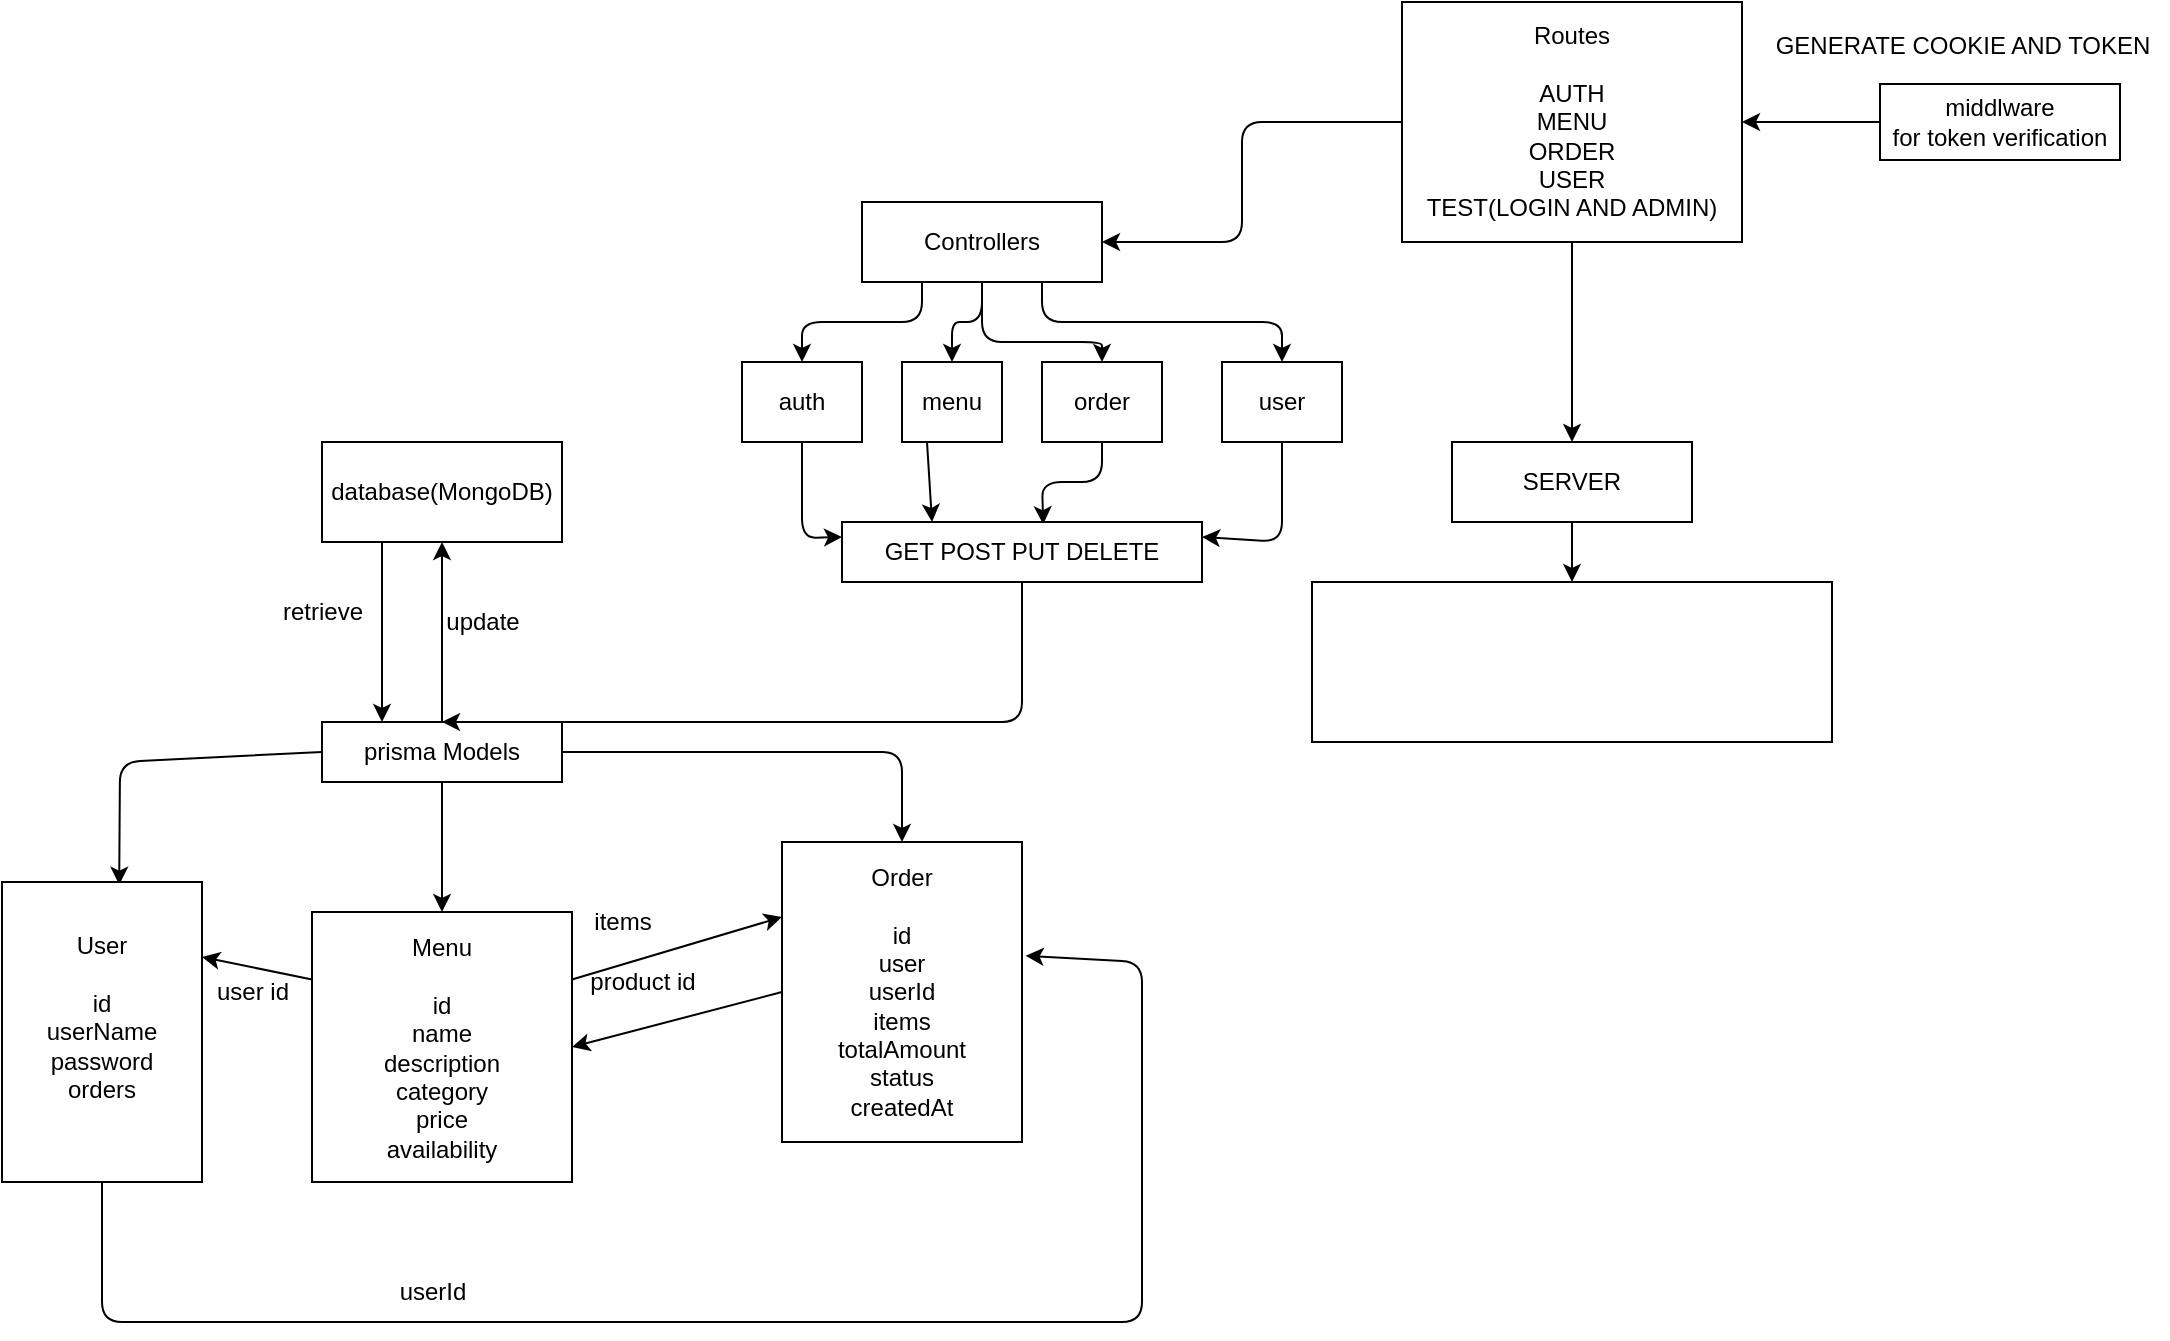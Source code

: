 <mxfile>
    <diagram id="LSWEQTce2S4gwZQfq2mM" name="Page-1">
        <mxGraphModel dx="1012" dy="840" grid="1" gridSize="1" guides="1" tooltips="1" connect="1" arrows="1" fold="1" page="0" pageScale="1" pageWidth="850" pageHeight="1100" background="none" math="0" shadow="0">
            <root>
                <mxCell id="0"/>
                <mxCell id="1" parent="0"/>
                <mxCell id="19" style="edgeStyle=none;html=1;exitX=0.5;exitY=1;exitDx=0;exitDy=0;entryX=1.015;entryY=0.379;entryDx=0;entryDy=0;entryPerimeter=0;" parent="1" source="8" target="4" edge="1">
                    <mxGeometry relative="1" as="geometry">
                        <Array as="points">
                            <mxPoint x="100" y="630"/>
                            <mxPoint x="620" y="630"/>
                            <mxPoint x="620" y="450"/>
                        </Array>
                    </mxGeometry>
                </mxCell>
                <mxCell id="9" style="edgeStyle=none;html=1;exitX=0;exitY=0.5;exitDx=0;exitDy=0;entryX=0.586;entryY=0.009;entryDx=0;entryDy=0;entryPerimeter=0;" parent="1" source="3" target="8" edge="1">
                    <mxGeometry relative="1" as="geometry">
                        <Array as="points">
                            <mxPoint x="109" y="350"/>
                        </Array>
                    </mxGeometry>
                </mxCell>
                <mxCell id="10" style="edgeStyle=none;html=1;exitX=1;exitY=0.5;exitDx=0;exitDy=0;entryX=0.5;entryY=0;entryDx=0;entryDy=0;" parent="1" source="3" target="4" edge="1">
                    <mxGeometry relative="1" as="geometry">
                        <Array as="points">
                            <mxPoint x="500" y="345"/>
                        </Array>
                    </mxGeometry>
                </mxCell>
                <mxCell id="11" style="edgeStyle=none;html=1;exitX=0.5;exitY=1;exitDx=0;exitDy=0;" parent="1" source="3" target="5" edge="1">
                    <mxGeometry relative="1" as="geometry"/>
                </mxCell>
                <mxCell id="23" style="edgeStyle=none;html=1;exitX=0.5;exitY=0;exitDx=0;exitDy=0;entryX=0.5;entryY=1;entryDx=0;entryDy=0;" parent="1" source="3" target="22" edge="1">
                    <mxGeometry relative="1" as="geometry"/>
                </mxCell>
                <mxCell id="3" value="prisma Models" style="whiteSpace=wrap;html=1;" parent="1" vertex="1">
                    <mxGeometry x="210" y="330" width="120" height="30" as="geometry"/>
                </mxCell>
                <mxCell id="17" style="edgeStyle=none;html=1;exitX=0;exitY=0.5;exitDx=0;exitDy=0;entryX=1;entryY=0.5;entryDx=0;entryDy=0;" parent="1" source="4" target="5" edge="1">
                    <mxGeometry relative="1" as="geometry"/>
                </mxCell>
                <mxCell id="4" value="Order&lt;br&gt;&lt;br&gt;&lt;div&gt;&lt;div&gt;id&lt;/div&gt;&lt;div&gt;user&lt;/div&gt;&lt;div&gt;userId&lt;/div&gt;&lt;div&gt;items&lt;/div&gt;&lt;div&gt;totalAmount&lt;/div&gt;&lt;div&gt;status&lt;/div&gt;&lt;div&gt;createdAt&lt;br&gt;&lt;/div&gt;&lt;/div&gt;" style="whiteSpace=wrap;html=1;" parent="1" vertex="1">
                    <mxGeometry x="440" y="390" width="120" height="150" as="geometry"/>
                </mxCell>
                <mxCell id="13" style="edgeStyle=none;html=1;exitX=1;exitY=0.25;exitDx=0;exitDy=0;entryX=0;entryY=0.25;entryDx=0;entryDy=0;" parent="1" source="5" target="4" edge="1">
                    <mxGeometry relative="1" as="geometry"/>
                </mxCell>
                <mxCell id="14" style="edgeStyle=none;html=1;exitX=0;exitY=0.25;exitDx=0;exitDy=0;entryX=1;entryY=0.25;entryDx=0;entryDy=0;" parent="1" source="5" target="8" edge="1">
                    <mxGeometry relative="1" as="geometry"/>
                </mxCell>
                <mxCell id="5" value="Menu&lt;br&gt;&lt;br&gt;&lt;div&gt;id&lt;/div&gt;&lt;div&gt;name&lt;/div&gt;&lt;div&gt;description&lt;/div&gt;&lt;div&gt;category&lt;/div&gt;&lt;div&gt;price&lt;/div&gt;&lt;div&gt;availability&lt;/div&gt;" style="whiteSpace=wrap;html=1;" parent="1" vertex="1">
                    <mxGeometry x="205" y="425" width="130" height="135" as="geometry"/>
                </mxCell>
                <mxCell id="8" value="User&lt;br&gt;&lt;br&gt;&lt;div&gt;&lt;div&gt;id&lt;/div&gt;&lt;div&gt;userName&lt;/div&gt;&lt;div&gt;password&lt;/div&gt;&lt;div&gt;orders&lt;/div&gt;&lt;div&gt;&lt;br&gt;&lt;/div&gt;&lt;/div&gt;" style="whiteSpace=wrap;html=1;" parent="1" vertex="1">
                    <mxGeometry x="50" y="410" width="100" height="150" as="geometry"/>
                </mxCell>
                <mxCell id="15" value="user id" style="text;html=1;align=center;verticalAlign=middle;resizable=0;points=[];autosize=1;strokeColor=none;fillColor=none;" parent="1" vertex="1">
                    <mxGeometry x="145" y="450" width="60" height="30" as="geometry"/>
                </mxCell>
                <mxCell id="16" value="product id" style="text;html=1;align=center;verticalAlign=middle;resizable=0;points=[];autosize=1;strokeColor=none;fillColor=none;" parent="1" vertex="1">
                    <mxGeometry x="330" y="445" width="80" height="30" as="geometry"/>
                </mxCell>
                <mxCell id="18" value="items" style="text;html=1;align=center;verticalAlign=middle;resizable=0;points=[];autosize=1;strokeColor=none;fillColor=none;" parent="1" vertex="1">
                    <mxGeometry x="335" y="415" width="50" height="30" as="geometry"/>
                </mxCell>
                <mxCell id="20" value="userId" style="text;html=1;align=center;verticalAlign=middle;resizable=0;points=[];autosize=1;strokeColor=none;fillColor=none;" parent="1" vertex="1">
                    <mxGeometry x="235" y="600" width="60" height="30" as="geometry"/>
                </mxCell>
                <mxCell id="44" style="edgeStyle=none;html=1;exitX=0.25;exitY=1;exitDx=0;exitDy=0;entryX=0.25;entryY=0;entryDx=0;entryDy=0;" parent="1" source="22" target="3" edge="1">
                    <mxGeometry relative="1" as="geometry"/>
                </mxCell>
                <mxCell id="22" value="database(MongoDB)" style="whiteSpace=wrap;html=1;" parent="1" vertex="1">
                    <mxGeometry x="210" y="190" width="120" height="50" as="geometry"/>
                </mxCell>
                <mxCell id="32" style="edgeStyle=none;html=1;exitX=0.5;exitY=1;exitDx=0;exitDy=0;entryX=0.5;entryY=0;entryDx=0;entryDy=0;" parent="1" source="24" target="26" edge="1">
                    <mxGeometry relative="1" as="geometry">
                        <Array as="points">
                            <mxPoint x="540" y="130"/>
                            <mxPoint x="525" y="130"/>
                        </Array>
                    </mxGeometry>
                </mxCell>
                <mxCell id="33" style="edgeStyle=none;html=1;exitX=0.5;exitY=1;exitDx=0;exitDy=0;entryX=0.5;entryY=0;entryDx=0;entryDy=0;" parent="1" source="24" target="27" edge="1">
                    <mxGeometry relative="1" as="geometry">
                        <Array as="points">
                            <mxPoint x="540" y="140"/>
                            <mxPoint x="600" y="140"/>
                        </Array>
                    </mxGeometry>
                </mxCell>
                <mxCell id="34" style="edgeStyle=none;html=1;exitX=0.75;exitY=1;exitDx=0;exitDy=0;entryX=0.5;entryY=0;entryDx=0;entryDy=0;" parent="1" source="24" target="28" edge="1">
                    <mxGeometry relative="1" as="geometry">
                        <Array as="points">
                            <mxPoint x="570" y="130"/>
                            <mxPoint x="690" y="130"/>
                        </Array>
                    </mxGeometry>
                </mxCell>
                <mxCell id="35" style="edgeStyle=none;html=1;exitX=0.25;exitY=1;exitDx=0;exitDy=0;entryX=0.5;entryY=0;entryDx=0;entryDy=0;" parent="1" source="24" target="25" edge="1">
                    <mxGeometry relative="1" as="geometry">
                        <Array as="points">
                            <mxPoint x="510" y="130"/>
                            <mxPoint x="450" y="130"/>
                        </Array>
                    </mxGeometry>
                </mxCell>
                <mxCell id="24" value="Controllers" style="whiteSpace=wrap;html=1;" parent="1" vertex="1">
                    <mxGeometry x="480" y="70" width="120" height="40" as="geometry"/>
                </mxCell>
                <mxCell id="39" style="edgeStyle=none;html=1;exitX=0.5;exitY=1;exitDx=0;exitDy=0;entryX=0;entryY=0.25;entryDx=0;entryDy=0;" parent="1" source="25" target="37" edge="1">
                    <mxGeometry relative="1" as="geometry">
                        <Array as="points">
                            <mxPoint x="450" y="238"/>
                        </Array>
                    </mxGeometry>
                </mxCell>
                <mxCell id="25" value="auth" style="whiteSpace=wrap;html=1;" parent="1" vertex="1">
                    <mxGeometry x="420" y="150" width="60" height="40" as="geometry"/>
                </mxCell>
                <mxCell id="40" style="edgeStyle=none;html=1;exitX=0.25;exitY=1;exitDx=0;exitDy=0;entryX=0.25;entryY=0;entryDx=0;entryDy=0;" parent="1" source="26" target="37" edge="1">
                    <mxGeometry relative="1" as="geometry"/>
                </mxCell>
                <mxCell id="26" value="menu" style="whiteSpace=wrap;html=1;" parent="1" vertex="1">
                    <mxGeometry x="500" y="150" width="50" height="40" as="geometry"/>
                </mxCell>
                <mxCell id="41" style="edgeStyle=none;html=1;exitX=0.5;exitY=1;exitDx=0;exitDy=0;entryX=0.559;entryY=0.037;entryDx=0;entryDy=0;entryPerimeter=0;" parent="1" source="27" target="37" edge="1">
                    <mxGeometry relative="1" as="geometry">
                        <Array as="points">
                            <mxPoint x="600" y="210"/>
                            <mxPoint x="570" y="210"/>
                        </Array>
                    </mxGeometry>
                </mxCell>
                <mxCell id="27" value="order" style="whiteSpace=wrap;html=1;" parent="1" vertex="1">
                    <mxGeometry x="570" y="150" width="60" height="40" as="geometry"/>
                </mxCell>
                <mxCell id="42" style="edgeStyle=none;html=1;exitX=0.5;exitY=1;exitDx=0;exitDy=0;entryX=1;entryY=0.25;entryDx=0;entryDy=0;" parent="1" source="28" target="37" edge="1">
                    <mxGeometry relative="1" as="geometry">
                        <Array as="points">
                            <mxPoint x="690" y="240"/>
                        </Array>
                    </mxGeometry>
                </mxCell>
                <mxCell id="28" value="user" style="whiteSpace=wrap;html=1;" parent="1" vertex="1">
                    <mxGeometry x="660" y="150" width="60" height="40" as="geometry"/>
                </mxCell>
                <mxCell id="43" style="edgeStyle=none;html=1;exitX=0.5;exitY=1;exitDx=0;exitDy=0;entryX=0.5;entryY=0;entryDx=0;entryDy=0;" parent="1" source="37" target="3" edge="1">
                    <mxGeometry relative="1" as="geometry">
                        <Array as="points">
                            <mxPoint x="560" y="330"/>
                        </Array>
                    </mxGeometry>
                </mxCell>
                <mxCell id="37" value="&lt;span style=&quot;&quot;&gt;GET POST PUT DELETE&lt;/span&gt;" style="whiteSpace=wrap;html=1;" parent="1" vertex="1">
                    <mxGeometry x="470" y="230" width="180" height="30" as="geometry"/>
                </mxCell>
                <mxCell id="45" value="update" style="text;html=1;align=center;verticalAlign=middle;resizable=0;points=[];autosize=1;strokeColor=none;fillColor=none;" parent="1" vertex="1">
                    <mxGeometry x="260" y="265" width="60" height="30" as="geometry"/>
                </mxCell>
                <mxCell id="46" value="retrieve" style="text;html=1;align=center;verticalAlign=middle;resizable=0;points=[];autosize=1;strokeColor=none;fillColor=none;" parent="1" vertex="1">
                    <mxGeometry x="180" y="260" width="60" height="30" as="geometry"/>
                </mxCell>
                <mxCell id="48" style="edgeStyle=none;html=1;exitX=0;exitY=0.5;exitDx=0;exitDy=0;entryX=1;entryY=0.5;entryDx=0;entryDy=0;" parent="1" source="47" target="24" edge="1">
                    <mxGeometry relative="1" as="geometry">
                        <Array as="points">
                            <mxPoint x="670" y="30"/>
                            <mxPoint x="670" y="90"/>
                        </Array>
                    </mxGeometry>
                </mxCell>
                <mxCell id="51" style="edgeStyle=none;html=1;exitX=0.5;exitY=1;exitDx=0;exitDy=0;entryX=0.5;entryY=0;entryDx=0;entryDy=0;" parent="1" source="47" target="50" edge="1">
                    <mxGeometry relative="1" as="geometry"/>
                </mxCell>
                <mxCell id="47" value="Routes&lt;br&gt;&lt;br&gt;AUTH&lt;br&gt;MENU&lt;br&gt;ORDER&lt;br&gt;USER&lt;br&gt;TEST(LOGIN AND ADMIN)" style="whiteSpace=wrap;html=1;" parent="1" vertex="1">
                    <mxGeometry x="750" y="-30" width="170" height="120" as="geometry"/>
                </mxCell>
                <mxCell id="55" style="edgeStyle=none;html=1;exitX=0.5;exitY=1;exitDx=0;exitDy=0;entryX=0.5;entryY=0;entryDx=0;entryDy=0;" parent="1" source="50" target="54" edge="1">
                    <mxGeometry relative="1" as="geometry"/>
                </mxCell>
                <mxCell id="50" value="SERVER" style="whiteSpace=wrap;html=1;" parent="1" vertex="1">
                    <mxGeometry x="775" y="190" width="120" height="40" as="geometry"/>
                </mxCell>
                <mxCell id="54" value="&lt;span style=&quot;text-align: left; background-color: rgb(33, 33, 33);&quot;&gt;&lt;font face=&quot;Inter, system-ui, -apple-system, BlinkMacSystemFont, Segoe UI, Roboto, Oxygen, Ubuntu, Cantarell, Fira Sans, Droid Sans, Helvetica, Arial, sans-serif&quot; color=&quot;#ffffff&quot;&gt;&lt;div style=&quot;&quot;&gt;http://localhost:3000/api/order&lt;/div&gt;&lt;div style=&quot;&quot;&gt;http://localhost:3000/api/menu&lt;/div&gt;&lt;div style=&quot;&quot;&gt;http://localhost:3000/api/user&lt;/div&gt;&lt;div style=&quot;&quot;&gt;http://localhost:3000/api/auth/register(login)&lt;/div&gt;&lt;/font&gt;&lt;/span&gt;" style="whiteSpace=wrap;html=1;" parent="1" vertex="1">
                    <mxGeometry x="705" y="260" width="260" height="80" as="geometry"/>
                </mxCell>
                <mxCell id="57" style="edgeStyle=none;html=1;exitX=0;exitY=0.5;exitDx=0;exitDy=0;entryX=1;entryY=0.5;entryDx=0;entryDy=0;" parent="1" source="56" target="47" edge="1">
                    <mxGeometry relative="1" as="geometry"/>
                </mxCell>
                <mxCell id="56" value="middlware&lt;br&gt;for token verification" style="whiteSpace=wrap;html=1;" parent="1" vertex="1">
                    <mxGeometry x="989" y="11" width="120" height="38" as="geometry"/>
                </mxCell>
                <mxCell id="58" value="GENERATE COOKIE AND TOKEN" style="text;html=1;align=center;verticalAlign=middle;resizable=0;points=[];autosize=1;strokeColor=none;fillColor=none;" vertex="1" parent="1">
                    <mxGeometry x="927" y="-22" width="206" height="27" as="geometry"/>
                </mxCell>
            </root>
        </mxGraphModel>
    </diagram>
</mxfile>